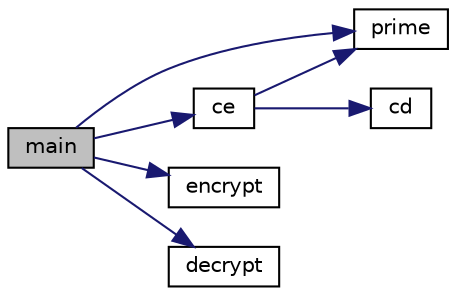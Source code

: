digraph "main"
{
  edge [fontname="Helvetica",fontsize="10",labelfontname="Helvetica",labelfontsize="10"];
  node [fontname="Helvetica",fontsize="10",shape=record];
  rankdir="LR";
  Node1 [label="main",height=0.2,width=0.4,color="black", fillcolor="grey75", style="filled", fontcolor="black"];
  Node1 -> Node2 [color="midnightblue",fontsize="10",style="solid"];
  Node2 [label="prime",height=0.2,width=0.4,color="black", fillcolor="white", style="filled",URL="$RSA_8cpp.html#af6b44243040407da87e2598a39616ef9"];
  Node1 -> Node3 [color="midnightblue",fontsize="10",style="solid"];
  Node3 [label="ce",height=0.2,width=0.4,color="black", fillcolor="white", style="filled",URL="$RSA_8cpp.html#a6cad623c3a6b97ae93c176910f6ec51b"];
  Node3 -> Node2 [color="midnightblue",fontsize="10",style="solid"];
  Node3 -> Node4 [color="midnightblue",fontsize="10",style="solid"];
  Node4 [label="cd",height=0.2,width=0.4,color="black", fillcolor="white", style="filled",URL="$RSA_8cpp.html#a09cf6985f716e8441d9510bb4d9666dd"];
  Node1 -> Node5 [color="midnightblue",fontsize="10",style="solid"];
  Node5 [label="encrypt",height=0.2,width=0.4,color="black", fillcolor="white", style="filled",URL="$RSA_8cpp.html#a69d798b95510d739e99e0e78ea464660"];
  Node1 -> Node6 [color="midnightblue",fontsize="10",style="solid"];
  Node6 [label="decrypt",height=0.2,width=0.4,color="black", fillcolor="white", style="filled",URL="$RSA_8cpp.html#a4926a93501a38e100d0ff8bc82259527"];
}
